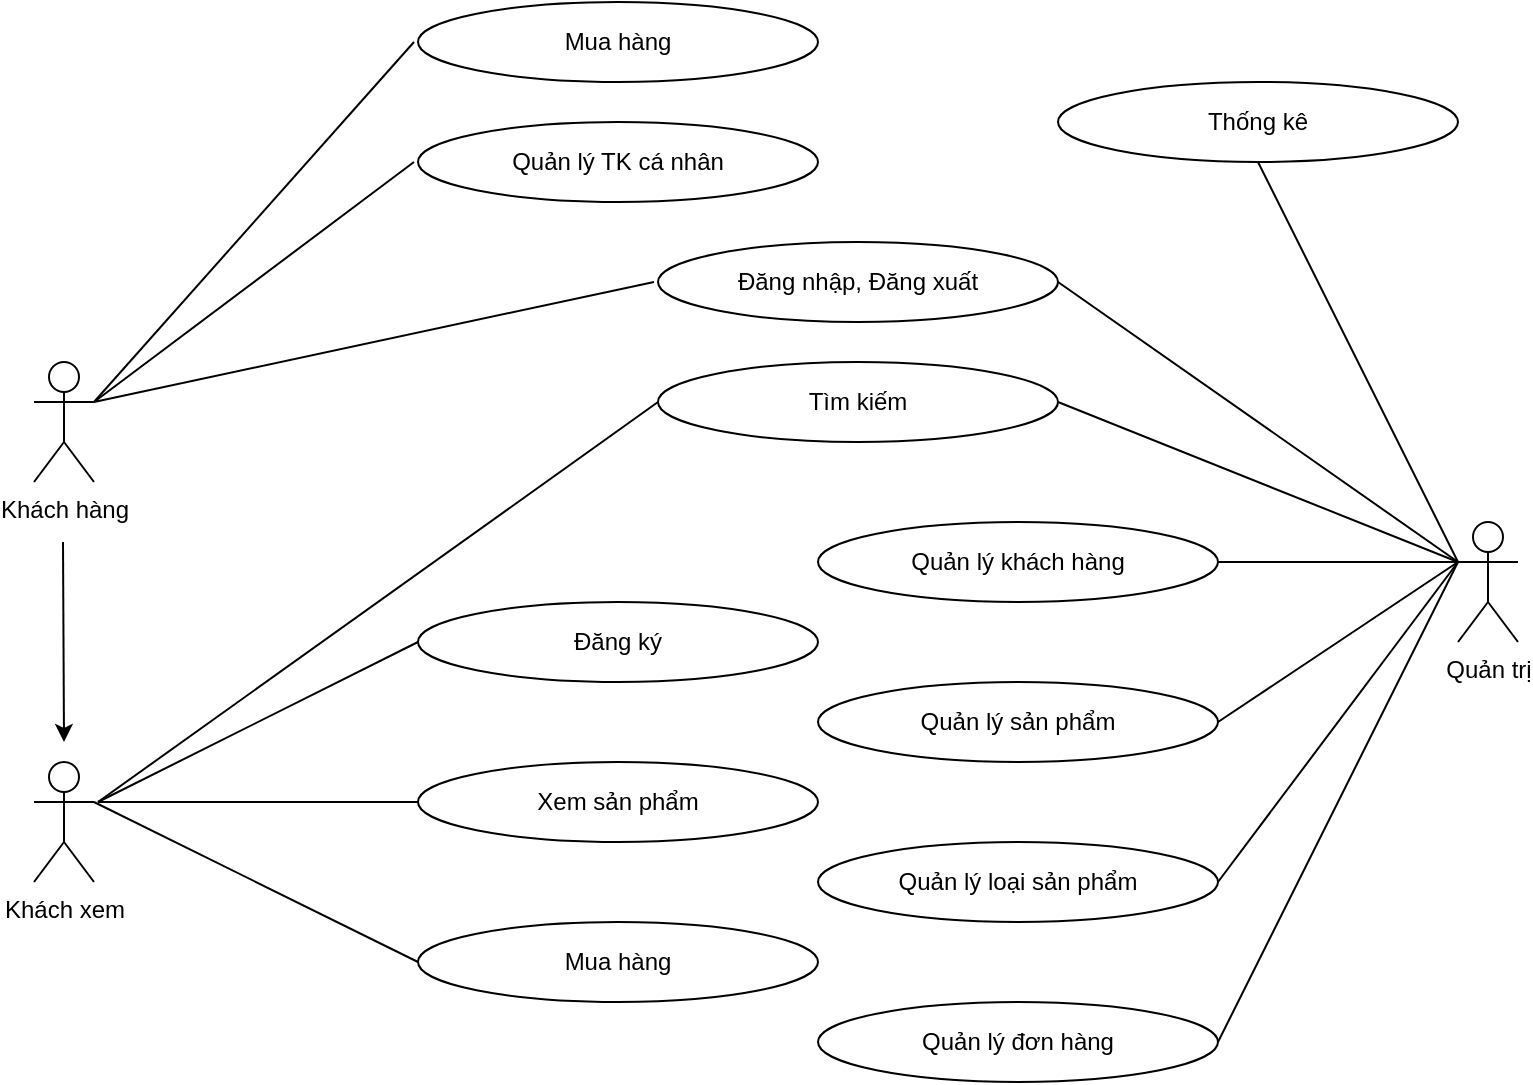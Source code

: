 <mxfile version="21.6.5" type="device" pages="4">
  <diagram name="Tong quat" id="KDcArEBzNloyeG0T7Ol2">
    <mxGraphModel dx="1242" dy="827" grid="1" gridSize="10" guides="1" tooltips="1" connect="1" arrows="1" fold="1" page="1" pageScale="1" pageWidth="827" pageHeight="1169" math="0" shadow="0">
      <root>
        <mxCell id="0" />
        <mxCell id="1" parent="0" />
        <mxCell id="ko8nlvPDLcnXmPfyicjP-1" value="Khách hàng" style="shape=umlActor;verticalLabelPosition=bottom;verticalAlign=top;html=1;outlineConnect=0;" vertex="1" parent="1">
          <mxGeometry x="48" y="220" width="30" height="60" as="geometry" />
        </mxCell>
        <mxCell id="ko8nlvPDLcnXmPfyicjP-2" value="" style="endArrow=classic;html=1;rounded=0;" edge="1" parent="1">
          <mxGeometry width="50" height="50" relative="1" as="geometry">
            <mxPoint x="62.5" y="310" as="sourcePoint" />
            <mxPoint x="63" y="410" as="targetPoint" />
          </mxGeometry>
        </mxCell>
        <mxCell id="ko8nlvPDLcnXmPfyicjP-4" value="Khách xem" style="shape=umlActor;verticalLabelPosition=bottom;verticalAlign=top;html=1;outlineConnect=0;" vertex="1" parent="1">
          <mxGeometry x="48" y="420" width="30" height="60" as="geometry" />
        </mxCell>
        <mxCell id="ko8nlvPDLcnXmPfyicjP-9" value="Quản trị" style="shape=umlActor;verticalLabelPosition=bottom;verticalAlign=top;html=1;outlineConnect=0;" vertex="1" parent="1">
          <mxGeometry x="760" y="300" width="30" height="60" as="geometry" />
        </mxCell>
        <mxCell id="ko8nlvPDLcnXmPfyicjP-10" value="" style="endArrow=none;html=1;rounded=0;entryX=0;entryY=0.5;entryDx=0;entryDy=0;" edge="1" parent="1">
          <mxGeometry width="50" height="50" relative="1" as="geometry">
            <mxPoint x="78" y="240" as="sourcePoint" />
            <mxPoint x="238" y="60" as="targetPoint" />
          </mxGeometry>
        </mxCell>
        <mxCell id="ko8nlvPDLcnXmPfyicjP-11" value="Mua hàng" style="ellipse;whiteSpace=wrap;html=1;" vertex="1" parent="1">
          <mxGeometry x="240" y="40" width="200" height="40" as="geometry" />
        </mxCell>
        <mxCell id="ko8nlvPDLcnXmPfyicjP-12" value="" style="endArrow=none;html=1;rounded=0;" edge="1" parent="1">
          <mxGeometry width="50" height="50" relative="1" as="geometry">
            <mxPoint x="78" y="240" as="sourcePoint" />
            <mxPoint x="238" y="120" as="targetPoint" />
          </mxGeometry>
        </mxCell>
        <mxCell id="ko8nlvPDLcnXmPfyicjP-13" value="Quản lý TK cá nhân" style="ellipse;whiteSpace=wrap;html=1;" vertex="1" parent="1">
          <mxGeometry x="240" y="100" width="200" height="40" as="geometry" />
        </mxCell>
        <mxCell id="ko8nlvPDLcnXmPfyicjP-14" value="Đăng nhập, Đăng xuất" style="ellipse;whiteSpace=wrap;html=1;" vertex="1" parent="1">
          <mxGeometry x="360" y="160" width="200" height="40" as="geometry" />
        </mxCell>
        <mxCell id="ko8nlvPDLcnXmPfyicjP-15" value="Thống kê" style="ellipse;whiteSpace=wrap;html=1;" vertex="1" parent="1">
          <mxGeometry x="560" y="80" width="200" height="40" as="geometry" />
        </mxCell>
        <mxCell id="ko8nlvPDLcnXmPfyicjP-16" value="" style="endArrow=none;html=1;rounded=0;entryX=0.5;entryY=1;entryDx=0;entryDy=0;" edge="1" parent="1" target="ko8nlvPDLcnXmPfyicjP-15">
          <mxGeometry width="50" height="50" relative="1" as="geometry">
            <mxPoint x="760" y="320" as="sourcePoint" />
            <mxPoint x="810" y="270" as="targetPoint" />
          </mxGeometry>
        </mxCell>
        <mxCell id="ko8nlvPDLcnXmPfyicjP-17" value="" style="endArrow=none;html=1;rounded=0;entryX=1;entryY=0.5;entryDx=0;entryDy=0;" edge="1" parent="1" target="ko8nlvPDLcnXmPfyicjP-14">
          <mxGeometry width="50" height="50" relative="1" as="geometry">
            <mxPoint x="760" y="320" as="sourcePoint" />
            <mxPoint x="810" y="270" as="targetPoint" />
          </mxGeometry>
        </mxCell>
        <mxCell id="ko8nlvPDLcnXmPfyicjP-18" value="" style="endArrow=none;html=1;rounded=0;entryX=0;entryY=0.5;entryDx=0;entryDy=0;exitX=1;exitY=0.333;exitDx=0;exitDy=0;exitPerimeter=0;" edge="1" parent="1" source="ko8nlvPDLcnXmPfyicjP-1">
          <mxGeometry width="50" height="50" relative="1" as="geometry">
            <mxPoint x="78" y="200" as="sourcePoint" />
            <mxPoint x="358" y="180" as="targetPoint" />
          </mxGeometry>
        </mxCell>
        <mxCell id="ko8nlvPDLcnXmPfyicjP-20" value="Tìm kiếm" style="ellipse;whiteSpace=wrap;html=1;" vertex="1" parent="1">
          <mxGeometry x="360" y="220" width="200" height="40" as="geometry" />
        </mxCell>
        <mxCell id="ko8nlvPDLcnXmPfyicjP-21" value="Đăng ký" style="ellipse;whiteSpace=wrap;html=1;" vertex="1" parent="1">
          <mxGeometry x="240" y="340" width="200" height="40" as="geometry" />
        </mxCell>
        <mxCell id="ko8nlvPDLcnXmPfyicjP-22" value="Xem sản phẩm" style="ellipse;whiteSpace=wrap;html=1;" vertex="1" parent="1">
          <mxGeometry x="240" y="420" width="200" height="40" as="geometry" />
        </mxCell>
        <mxCell id="ko8nlvPDLcnXmPfyicjP-23" value="Mua hàng" style="ellipse;whiteSpace=wrap;html=1;" vertex="1" parent="1">
          <mxGeometry x="240" y="500" width="200" height="40" as="geometry" />
        </mxCell>
        <mxCell id="ko8nlvPDLcnXmPfyicjP-24" value="" style="endArrow=none;html=1;rounded=0;entryX=0;entryY=0.5;entryDx=0;entryDy=0;" edge="1" parent="1" target="ko8nlvPDLcnXmPfyicjP-21">
          <mxGeometry width="50" height="50" relative="1" as="geometry">
            <mxPoint x="80" y="440" as="sourcePoint" />
            <mxPoint x="130" y="390" as="targetPoint" />
          </mxGeometry>
        </mxCell>
        <mxCell id="ko8nlvPDLcnXmPfyicjP-25" value="" style="endArrow=none;html=1;rounded=0;entryX=0;entryY=0.5;entryDx=0;entryDy=0;" edge="1" parent="1" target="ko8nlvPDLcnXmPfyicjP-22">
          <mxGeometry width="50" height="50" relative="1" as="geometry">
            <mxPoint x="80" y="440" as="sourcePoint" />
            <mxPoint x="230" y="440" as="targetPoint" />
          </mxGeometry>
        </mxCell>
        <mxCell id="ko8nlvPDLcnXmPfyicjP-26" value="" style="endArrow=none;html=1;rounded=0;entryX=0;entryY=0.5;entryDx=0;entryDy=0;" edge="1" parent="1" target="ko8nlvPDLcnXmPfyicjP-23">
          <mxGeometry width="50" height="50" relative="1" as="geometry">
            <mxPoint x="78" y="440" as="sourcePoint" />
            <mxPoint x="128" y="390" as="targetPoint" />
          </mxGeometry>
        </mxCell>
        <mxCell id="ko8nlvPDLcnXmPfyicjP-27" value="" style="endArrow=none;html=1;rounded=0;entryX=0;entryY=0.5;entryDx=0;entryDy=0;" edge="1" parent="1" target="ko8nlvPDLcnXmPfyicjP-20">
          <mxGeometry width="50" height="50" relative="1" as="geometry">
            <mxPoint x="80" y="440" as="sourcePoint" />
            <mxPoint x="130" y="390" as="targetPoint" />
          </mxGeometry>
        </mxCell>
        <mxCell id="ko8nlvPDLcnXmPfyicjP-28" value="" style="endArrow=none;html=1;rounded=0;entryX=1;entryY=0.5;entryDx=0;entryDy=0;" edge="1" parent="1" target="ko8nlvPDLcnXmPfyicjP-20">
          <mxGeometry width="50" height="50" relative="1" as="geometry">
            <mxPoint x="760" y="320" as="sourcePoint" />
            <mxPoint x="810" y="270" as="targetPoint" />
          </mxGeometry>
        </mxCell>
        <mxCell id="ko8nlvPDLcnXmPfyicjP-29" value="Quản lý khách hàng" style="ellipse;whiteSpace=wrap;html=1;" vertex="1" parent="1">
          <mxGeometry x="440" y="300" width="200" height="40" as="geometry" />
        </mxCell>
        <mxCell id="ko8nlvPDLcnXmPfyicjP-30" value="Quản lý sản phẩm" style="ellipse;whiteSpace=wrap;html=1;" vertex="1" parent="1">
          <mxGeometry x="440" y="380" width="200" height="40" as="geometry" />
        </mxCell>
        <mxCell id="ko8nlvPDLcnXmPfyicjP-31" value="Quản lý loại sản phẩm" style="ellipse;whiteSpace=wrap;html=1;" vertex="1" parent="1">
          <mxGeometry x="440" y="460" width="200" height="40" as="geometry" />
        </mxCell>
        <mxCell id="ko8nlvPDLcnXmPfyicjP-32" value="Quản lý đơn hàng" style="ellipse;whiteSpace=wrap;html=1;" vertex="1" parent="1">
          <mxGeometry x="440" y="540" width="200" height="40" as="geometry" />
        </mxCell>
        <mxCell id="ko8nlvPDLcnXmPfyicjP-33" value="" style="endArrow=none;html=1;rounded=0;entryX=1;entryY=0.5;entryDx=0;entryDy=0;" edge="1" parent="1" target="ko8nlvPDLcnXmPfyicjP-29">
          <mxGeometry width="50" height="50" relative="1" as="geometry">
            <mxPoint x="760" y="320" as="sourcePoint" />
            <mxPoint x="810" y="270" as="targetPoint" />
          </mxGeometry>
        </mxCell>
        <mxCell id="ko8nlvPDLcnXmPfyicjP-35" value="" style="endArrow=none;html=1;rounded=0;entryX=1;entryY=0.5;entryDx=0;entryDy=0;" edge="1" parent="1" target="ko8nlvPDLcnXmPfyicjP-30">
          <mxGeometry width="50" height="50" relative="1" as="geometry">
            <mxPoint x="760" y="320" as="sourcePoint" />
            <mxPoint x="650" y="330" as="targetPoint" />
          </mxGeometry>
        </mxCell>
        <mxCell id="ko8nlvPDLcnXmPfyicjP-36" value="" style="endArrow=none;html=1;rounded=0;entryX=1;entryY=0.5;entryDx=0;entryDy=0;" edge="1" parent="1" target="ko8nlvPDLcnXmPfyicjP-31">
          <mxGeometry width="50" height="50" relative="1" as="geometry">
            <mxPoint x="760" y="320" as="sourcePoint" />
            <mxPoint x="650" y="410" as="targetPoint" />
          </mxGeometry>
        </mxCell>
        <mxCell id="ko8nlvPDLcnXmPfyicjP-37" value="" style="endArrow=none;html=1;rounded=0;entryX=1;entryY=0.5;entryDx=0;entryDy=0;" edge="1" parent="1" target="ko8nlvPDLcnXmPfyicjP-32">
          <mxGeometry width="50" height="50" relative="1" as="geometry">
            <mxPoint x="760" y="320" as="sourcePoint" />
            <mxPoint x="660" y="420" as="targetPoint" />
          </mxGeometry>
        </mxCell>
      </root>
    </mxGraphModel>
  </diagram>
  <diagram id="kOfxL8k8121z8w6GwPz-" name="Quan tri">
    <mxGraphModel dx="1242" dy="827" grid="1" gridSize="10" guides="1" tooltips="1" connect="1" arrows="1" fold="1" page="1" pageScale="1" pageWidth="827" pageHeight="1169" math="0" shadow="0">
      <root>
        <mxCell id="0" />
        <mxCell id="1" parent="0" />
        <mxCell id="qHCSjhySUqU8QhIjOKXc-1" value="Quản trị" style="shape=umlActor;verticalLabelPosition=bottom;verticalAlign=top;html=1;outlineConnect=0;" vertex="1" parent="1">
          <mxGeometry x="90" y="300" width="30" height="60" as="geometry" />
        </mxCell>
        <mxCell id="qHCSjhySUqU8QhIjOKXc-2" value="Đăng nhập, Đăng xuất" style="ellipse;whiteSpace=wrap;html=1;" vertex="1" parent="1">
          <mxGeometry x="440" y="60" width="200" height="40" as="geometry" />
        </mxCell>
        <mxCell id="qHCSjhySUqU8QhIjOKXc-3" value="Thống kê" style="ellipse;whiteSpace=wrap;html=1;" vertex="1" parent="1">
          <mxGeometry x="440" y="140" width="200" height="40" as="geometry" />
        </mxCell>
        <mxCell id="qHCSjhySUqU8QhIjOKXc-4" value="" style="endArrow=none;html=1;rounded=0;entryX=0;entryY=0.5;entryDx=0;entryDy=0;" edge="1" parent="1" target="qHCSjhySUqU8QhIjOKXc-3">
          <mxGeometry width="50" height="50" relative="1" as="geometry">
            <mxPoint x="120" y="320" as="sourcePoint" />
            <mxPoint x="810" y="270" as="targetPoint" />
          </mxGeometry>
        </mxCell>
        <mxCell id="qHCSjhySUqU8QhIjOKXc-5" value="" style="endArrow=none;html=1;rounded=0;entryX=0;entryY=0.5;entryDx=0;entryDy=0;" edge="1" parent="1" target="qHCSjhySUqU8QhIjOKXc-2">
          <mxGeometry width="50" height="50" relative="1" as="geometry">
            <mxPoint x="120" y="320" as="sourcePoint" />
            <mxPoint x="810" y="270" as="targetPoint" />
          </mxGeometry>
        </mxCell>
        <mxCell id="qHCSjhySUqU8QhIjOKXc-6" value="Tìm kiếm" style="ellipse;whiteSpace=wrap;html=1;" vertex="1" parent="1">
          <mxGeometry x="440" y="220" width="200" height="40" as="geometry" />
        </mxCell>
        <mxCell id="qHCSjhySUqU8QhIjOKXc-7" value="" style="endArrow=none;html=1;rounded=0;entryX=0;entryY=0.5;entryDx=0;entryDy=0;" edge="1" parent="1" target="qHCSjhySUqU8QhIjOKXc-6">
          <mxGeometry width="50" height="50" relative="1" as="geometry">
            <mxPoint x="120" y="320" as="sourcePoint" />
            <mxPoint x="810" y="270" as="targetPoint" />
          </mxGeometry>
        </mxCell>
        <mxCell id="qHCSjhySUqU8QhIjOKXc-8" value="Quản lý khách hàng" style="ellipse;whiteSpace=wrap;html=1;" vertex="1" parent="1">
          <mxGeometry x="440" y="300" width="200" height="40" as="geometry" />
        </mxCell>
        <mxCell id="qHCSjhySUqU8QhIjOKXc-9" value="Quản lý sản phẩm" style="ellipse;whiteSpace=wrap;html=1;" vertex="1" parent="1">
          <mxGeometry x="440" y="380" width="200" height="40" as="geometry" />
        </mxCell>
        <mxCell id="qHCSjhySUqU8QhIjOKXc-10" value="Quản lý loại sản phẩm" style="ellipse;whiteSpace=wrap;html=1;" vertex="1" parent="1">
          <mxGeometry x="440" y="460" width="200" height="40" as="geometry" />
        </mxCell>
        <mxCell id="qHCSjhySUqU8QhIjOKXc-11" value="Quản lý đơn hàng" style="ellipse;whiteSpace=wrap;html=1;" vertex="1" parent="1">
          <mxGeometry x="440" y="540" width="200" height="40" as="geometry" />
        </mxCell>
        <mxCell id="qHCSjhySUqU8QhIjOKXc-12" value="" style="endArrow=none;html=1;rounded=0;exitX=1;exitY=0.333;exitDx=0;exitDy=0;exitPerimeter=0;" edge="1" parent="1" source="qHCSjhySUqU8QhIjOKXc-1">
          <mxGeometry width="50" height="50" relative="1" as="geometry">
            <mxPoint x="760" y="320" as="sourcePoint" />
            <mxPoint x="440" y="320" as="targetPoint" />
          </mxGeometry>
        </mxCell>
        <mxCell id="qHCSjhySUqU8QhIjOKXc-13" value="" style="endArrow=none;html=1;rounded=0;entryX=0;entryY=0.5;entryDx=0;entryDy=0;" edge="1" parent="1" target="qHCSjhySUqU8QhIjOKXc-9">
          <mxGeometry width="50" height="50" relative="1" as="geometry">
            <mxPoint x="120" y="320" as="sourcePoint" />
            <mxPoint x="650" y="330" as="targetPoint" />
          </mxGeometry>
        </mxCell>
        <mxCell id="qHCSjhySUqU8QhIjOKXc-14" value="" style="endArrow=none;html=1;rounded=0;entryX=0;entryY=0.5;entryDx=0;entryDy=0;" edge="1" parent="1" target="qHCSjhySUqU8QhIjOKXc-10">
          <mxGeometry width="50" height="50" relative="1" as="geometry">
            <mxPoint x="120" y="320" as="sourcePoint" />
            <mxPoint x="650" y="410" as="targetPoint" />
          </mxGeometry>
        </mxCell>
        <mxCell id="qHCSjhySUqU8QhIjOKXc-15" value="" style="endArrow=none;html=1;rounded=0;entryX=0;entryY=0.5;entryDx=0;entryDy=0;" edge="1" parent="1" target="qHCSjhySUqU8QhIjOKXc-11">
          <mxGeometry width="50" height="50" relative="1" as="geometry">
            <mxPoint x="120" y="320" as="sourcePoint" />
            <mxPoint x="660" y="420" as="targetPoint" />
          </mxGeometry>
        </mxCell>
      </root>
    </mxGraphModel>
  </diagram>
  <diagram id="YLPzBK1BF5T6Swi8qn4V" name="Khach hang">
    <mxGraphModel dx="1242" dy="827" grid="1" gridSize="10" guides="1" tooltips="1" connect="1" arrows="1" fold="1" page="1" pageScale="1" pageWidth="827" pageHeight="1169" math="0" shadow="0">
      <root>
        <mxCell id="0" />
        <mxCell id="1" parent="0" />
        <mxCell id="N3yQKXkswgoLwSjcVd0h-1" value="Khách hàng" style="shape=umlActor;verticalLabelPosition=bottom;verticalAlign=top;html=1;outlineConnect=0;" vertex="1" parent="1">
          <mxGeometry x="130" y="380" width="30" height="60" as="geometry" />
        </mxCell>
        <mxCell id="N3yQKXkswgoLwSjcVd0h-7" value="Quản lý TK cá nhân" style="ellipse;whiteSpace=wrap;html=1;" vertex="1" parent="1">
          <mxGeometry x="330" y="339" width="200" height="40" as="geometry" />
        </mxCell>
        <mxCell id="N3yQKXkswgoLwSjcVd0h-8" value="Đăng nhập, Đăng xuất" style="ellipse;whiteSpace=wrap;html=1;" vertex="1" parent="1">
          <mxGeometry x="330" y="259" width="200" height="40" as="geometry" />
        </mxCell>
        <mxCell id="N3yQKXkswgoLwSjcVd0h-9" value="" style="endArrow=none;html=1;rounded=0;entryX=0;entryY=0.5;entryDx=0;entryDy=0;exitX=1;exitY=0.333;exitDx=0;exitDy=0;exitPerimeter=0;" edge="1" parent="1" source="N3yQKXkswgoLwSjcVd0h-1" target="N3yQKXkswgoLwSjcVd0h-8">
          <mxGeometry width="50" height="50" relative="1" as="geometry">
            <mxPoint x="168" y="200" as="sourcePoint" />
            <mxPoint x="448" y="180" as="targetPoint" />
          </mxGeometry>
        </mxCell>
        <mxCell id="N3yQKXkswgoLwSjcVd0h-10" value="Tìm kiếm" style="ellipse;whiteSpace=wrap;html=1;" vertex="1" parent="1">
          <mxGeometry x="330" y="419" width="200" height="40" as="geometry" />
        </mxCell>
        <mxCell id="N3yQKXkswgoLwSjcVd0h-11" value="Đăng ký" style="ellipse;whiteSpace=wrap;html=1;" vertex="1" parent="1">
          <mxGeometry x="330" y="179" width="200" height="40" as="geometry" />
        </mxCell>
        <mxCell id="N3yQKXkswgoLwSjcVd0h-12" value="Xem sản phẩm" style="ellipse;whiteSpace=wrap;html=1;" vertex="1" parent="1">
          <mxGeometry x="330" y="499" width="200" height="40" as="geometry" />
        </mxCell>
        <mxCell id="N3yQKXkswgoLwSjcVd0h-13" value="Mua hàng" style="ellipse;whiteSpace=wrap;html=1;" vertex="1" parent="1">
          <mxGeometry x="330" y="579" width="200" height="40" as="geometry" />
        </mxCell>
        <mxCell id="N3yQKXkswgoLwSjcVd0h-14" value="" style="endArrow=none;html=1;rounded=0;entryX=0;entryY=0.5;entryDx=0;entryDy=0;exitX=1;exitY=0.333;exitDx=0;exitDy=0;exitPerimeter=0;" edge="1" parent="1" target="N3yQKXkswgoLwSjcVd0h-11" source="N3yQKXkswgoLwSjcVd0h-1">
          <mxGeometry width="50" height="50" relative="1" as="geometry">
            <mxPoint x="170" y="440" as="sourcePoint" />
            <mxPoint x="220" y="390" as="targetPoint" />
          </mxGeometry>
        </mxCell>
        <mxCell id="N3yQKXkswgoLwSjcVd0h-15" value="" style="endArrow=none;html=1;rounded=0;entryX=0;entryY=0.5;entryDx=0;entryDy=0;" edge="1" parent="1" target="N3yQKXkswgoLwSjcVd0h-12">
          <mxGeometry width="50" height="50" relative="1" as="geometry">
            <mxPoint x="160" y="400" as="sourcePoint" />
            <mxPoint x="320" y="440" as="targetPoint" />
          </mxGeometry>
        </mxCell>
        <mxCell id="N3yQKXkswgoLwSjcVd0h-16" value="" style="endArrow=none;html=1;rounded=0;entryX=0;entryY=0.5;entryDx=0;entryDy=0;exitX=1;exitY=0.333;exitDx=0;exitDy=0;exitPerimeter=0;" edge="1" parent="1" target="N3yQKXkswgoLwSjcVd0h-13" source="N3yQKXkswgoLwSjcVd0h-1">
          <mxGeometry width="50" height="50" relative="1" as="geometry">
            <mxPoint x="168" y="440" as="sourcePoint" />
            <mxPoint x="218" y="390" as="targetPoint" />
          </mxGeometry>
        </mxCell>
        <mxCell id="N3yQKXkswgoLwSjcVd0h-17" value="" style="endArrow=none;html=1;rounded=0;entryX=0;entryY=0.5;entryDx=0;entryDy=0;" edge="1" parent="1" target="N3yQKXkswgoLwSjcVd0h-10">
          <mxGeometry width="50" height="50" relative="1" as="geometry">
            <mxPoint x="160" y="400" as="sourcePoint" />
            <mxPoint x="220" y="390" as="targetPoint" />
          </mxGeometry>
        </mxCell>
        <mxCell id="N3yQKXkswgoLwSjcVd0h-19" value="" style="endArrow=none;html=1;rounded=0;entryX=0;entryY=0.5;entryDx=0;entryDy=0;" edge="1" parent="1" target="N3yQKXkswgoLwSjcVd0h-7">
          <mxGeometry width="50" height="50" relative="1" as="geometry">
            <mxPoint x="160" y="400" as="sourcePoint" />
            <mxPoint x="210" y="350" as="targetPoint" />
          </mxGeometry>
        </mxCell>
      </root>
    </mxGraphModel>
  </diagram>
  <diagram id="w1XvwDOSnb_uDgl9FD-Y" name="Khach xem">
    <mxGraphModel dx="1242" dy="827" grid="1" gridSize="10" guides="1" tooltips="1" connect="1" arrows="1" fold="1" page="1" pageScale="1" pageWidth="827" pageHeight="1169" math="0" shadow="0">
      <root>
        <mxCell id="0" />
        <mxCell id="1" parent="0" />
        <mxCell id="DtIDRT9bIxEvm0HOE1Sw-1" value="Khách xem" style="shape=umlActor;verticalLabelPosition=bottom;verticalAlign=top;html=1;outlineConnect=0;" vertex="1" parent="1">
          <mxGeometry x="130" y="380" width="30" height="60" as="geometry" />
        </mxCell>
        <mxCell id="DtIDRT9bIxEvm0HOE1Sw-5" value="Tìm kiếm" style="ellipse;whiteSpace=wrap;html=1;" vertex="1" parent="1">
          <mxGeometry x="330" y="340" width="200" height="40" as="geometry" />
        </mxCell>
        <mxCell id="DtIDRT9bIxEvm0HOE1Sw-6" value="Đăng ký" style="ellipse;whiteSpace=wrap;html=1;" vertex="1" parent="1">
          <mxGeometry x="330" y="261" width="200" height="40" as="geometry" />
        </mxCell>
        <mxCell id="DtIDRT9bIxEvm0HOE1Sw-7" value="Xem sản phẩm" style="ellipse;whiteSpace=wrap;html=1;" vertex="1" parent="1">
          <mxGeometry x="330" y="420" width="200" height="40" as="geometry" />
        </mxCell>
        <mxCell id="DtIDRT9bIxEvm0HOE1Sw-8" value="Mua hàng" style="ellipse;whiteSpace=wrap;html=1;" vertex="1" parent="1">
          <mxGeometry x="330" y="500" width="200" height="40" as="geometry" />
        </mxCell>
        <mxCell id="DtIDRT9bIxEvm0HOE1Sw-9" value="" style="endArrow=none;html=1;rounded=0;entryX=0;entryY=0.5;entryDx=0;entryDy=0;exitX=1;exitY=0.333;exitDx=0;exitDy=0;exitPerimeter=0;" edge="1" parent="1" source="DtIDRT9bIxEvm0HOE1Sw-1" target="DtIDRT9bIxEvm0HOE1Sw-6">
          <mxGeometry width="50" height="50" relative="1" as="geometry">
            <mxPoint x="170" y="440" as="sourcePoint" />
            <mxPoint x="220" y="390" as="targetPoint" />
          </mxGeometry>
        </mxCell>
        <mxCell id="DtIDRT9bIxEvm0HOE1Sw-10" value="" style="endArrow=none;html=1;rounded=0;entryX=0;entryY=0.5;entryDx=0;entryDy=0;" edge="1" parent="1" target="DtIDRT9bIxEvm0HOE1Sw-7">
          <mxGeometry width="50" height="50" relative="1" as="geometry">
            <mxPoint x="160" y="400" as="sourcePoint" />
            <mxPoint x="320" y="440" as="targetPoint" />
          </mxGeometry>
        </mxCell>
        <mxCell id="DtIDRT9bIxEvm0HOE1Sw-11" value="" style="endArrow=none;html=1;rounded=0;entryX=0;entryY=0.5;entryDx=0;entryDy=0;exitX=1;exitY=0.333;exitDx=0;exitDy=0;exitPerimeter=0;" edge="1" parent="1" source="DtIDRT9bIxEvm0HOE1Sw-1" target="DtIDRT9bIxEvm0HOE1Sw-8">
          <mxGeometry width="50" height="50" relative="1" as="geometry">
            <mxPoint x="168" y="440" as="sourcePoint" />
            <mxPoint x="218" y="390" as="targetPoint" />
          </mxGeometry>
        </mxCell>
        <mxCell id="DtIDRT9bIxEvm0HOE1Sw-12" value="" style="endArrow=none;html=1;rounded=0;entryX=0;entryY=0.5;entryDx=0;entryDy=0;" edge="1" parent="1" target="DtIDRT9bIxEvm0HOE1Sw-5">
          <mxGeometry width="50" height="50" relative="1" as="geometry">
            <mxPoint x="160" y="400" as="sourcePoint" />
            <mxPoint x="220" y="390" as="targetPoint" />
          </mxGeometry>
        </mxCell>
      </root>
    </mxGraphModel>
  </diagram>
</mxfile>
